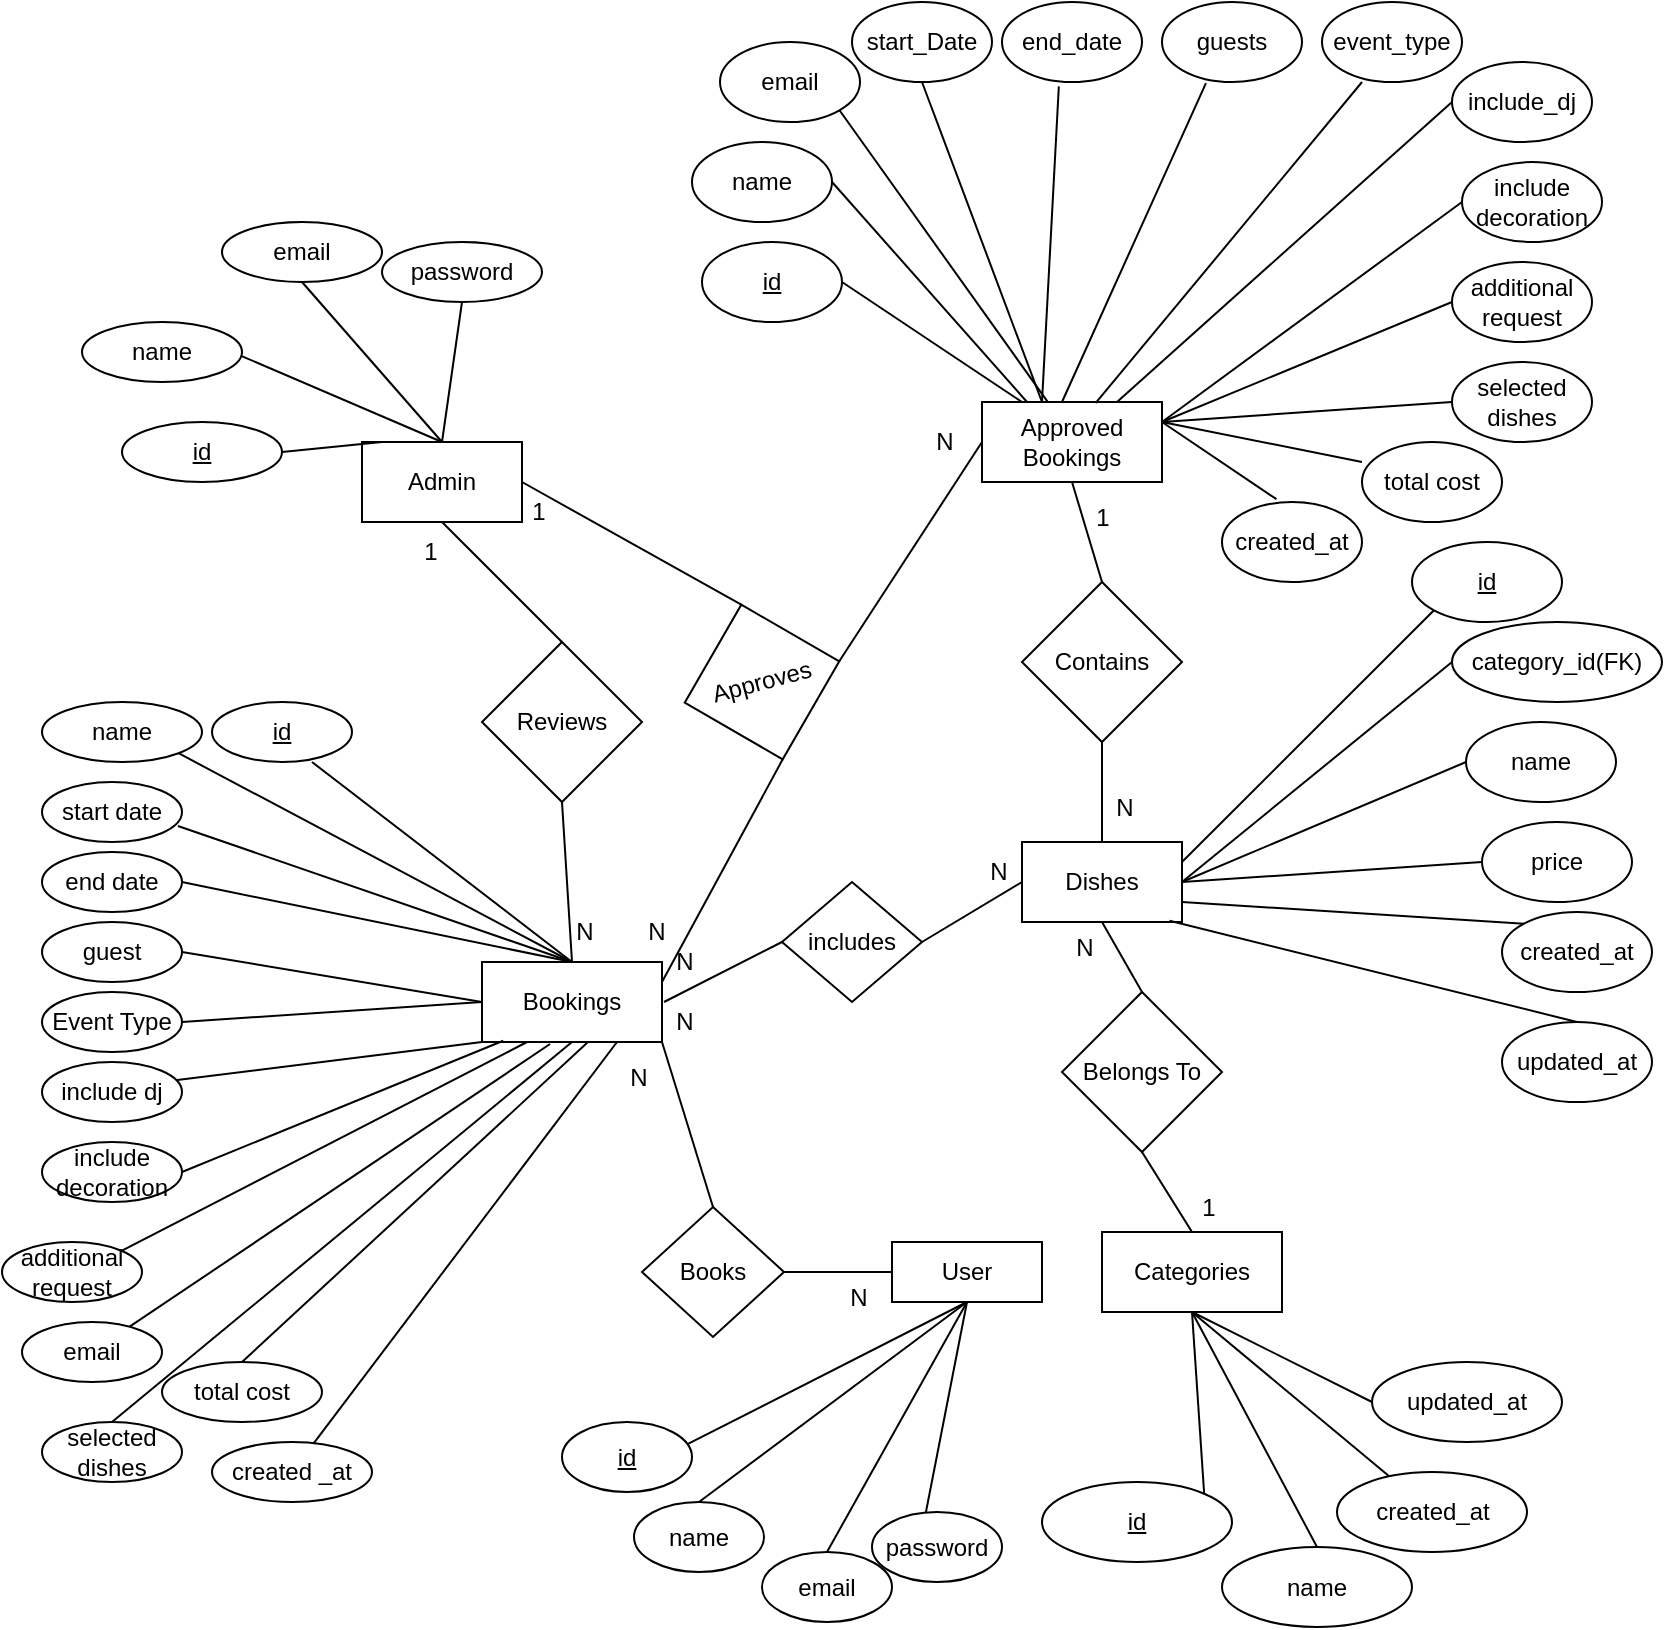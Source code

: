 <mxfile version="26.0.16">
  <diagram name="Page-1" id="RTrCaiIZ4T2Bg3R7exTZ">
    <mxGraphModel dx="2062" dy="701" grid="1" gridSize="10" guides="1" tooltips="1" connect="1" arrows="1" fold="1" page="1" pageScale="1" pageWidth="827" pageHeight="1169" math="0" shadow="0">
      <root>
        <mxCell id="0" />
        <mxCell id="1" parent="0" />
        <mxCell id="OikmurhwPrqFWd2QoXXc-2" value="Admin" style="rounded=0;whiteSpace=wrap;html=1;" parent="1" vertex="1">
          <mxGeometry x="177" y="230" width="80" height="40" as="geometry" />
        </mxCell>
        <mxCell id="OikmurhwPrqFWd2QoXXc-3" value="Approved Bookings" style="rounded=0;whiteSpace=wrap;html=1;" parent="1" vertex="1">
          <mxGeometry x="487" y="210" width="90" height="40" as="geometry" />
        </mxCell>
        <mxCell id="OikmurhwPrqFWd2QoXXc-4" value="Bookings" style="rounded=0;whiteSpace=wrap;html=1;" parent="1" vertex="1">
          <mxGeometry x="237" y="490" width="90" height="40" as="geometry" />
        </mxCell>
        <mxCell id="OikmurhwPrqFWd2QoXXc-5" value="Reviews" style="rhombus;whiteSpace=wrap;html=1;" parent="1" vertex="1">
          <mxGeometry x="237" y="330" width="80" height="80" as="geometry" />
        </mxCell>
        <mxCell id="OikmurhwPrqFWd2QoXXc-7" value="" style="endArrow=none;html=1;rounded=0;entryX=0.5;entryY=1;entryDx=0;entryDy=0;exitX=0.5;exitY=0;exitDx=0;exitDy=0;" parent="1" source="OikmurhwPrqFWd2QoXXc-5" target="OikmurhwPrqFWd2QoXXc-2" edge="1">
          <mxGeometry width="50" height="50" relative="1" as="geometry">
            <mxPoint x="187" y="330" as="sourcePoint" />
            <mxPoint x="237" y="280" as="targetPoint" />
          </mxGeometry>
        </mxCell>
        <mxCell id="OikmurhwPrqFWd2QoXXc-8" value="" style="endArrow=none;html=1;rounded=0;entryX=0.5;entryY=1;entryDx=0;entryDy=0;exitX=0.5;exitY=0;exitDx=0;exitDy=0;" parent="1" source="OikmurhwPrqFWd2QoXXc-4" target="OikmurhwPrqFWd2QoXXc-5" edge="1">
          <mxGeometry width="50" height="50" relative="1" as="geometry">
            <mxPoint x="216.5" y="490" as="sourcePoint" />
            <mxPoint x="216.5" y="420" as="targetPoint" />
          </mxGeometry>
        </mxCell>
        <mxCell id="OikmurhwPrqFWd2QoXXc-9" value="Approves" style="rhombus;whiteSpace=wrap;html=1;rotation=-15;" parent="1" vertex="1">
          <mxGeometry x="337" y="310" width="80" height="80" as="geometry" />
        </mxCell>
        <mxCell id="OikmurhwPrqFWd2QoXXc-10" value="" style="endArrow=none;html=1;rounded=0;entryX=0.5;entryY=0;entryDx=0;entryDy=0;exitX=1;exitY=0.5;exitDx=0;exitDy=0;" parent="1" source="OikmurhwPrqFWd2QoXXc-2" target="OikmurhwPrqFWd2QoXXc-9" edge="1">
          <mxGeometry width="50" height="50" relative="1" as="geometry">
            <mxPoint x="227" y="350" as="sourcePoint" />
            <mxPoint x="227" y="280" as="targetPoint" />
          </mxGeometry>
        </mxCell>
        <mxCell id="OikmurhwPrqFWd2QoXXc-11" value="" style="endArrow=none;html=1;rounded=0;entryX=0.5;entryY=1;entryDx=0;entryDy=0;exitX=1;exitY=0.25;exitDx=0;exitDy=0;" parent="1" source="OikmurhwPrqFWd2QoXXc-4" target="OikmurhwPrqFWd2QoXXc-9" edge="1">
          <mxGeometry width="50" height="50" relative="1" as="geometry">
            <mxPoint x="267" y="477.5" as="sourcePoint" />
            <mxPoint x="367" y="542.5" as="targetPoint" />
          </mxGeometry>
        </mxCell>
        <mxCell id="OikmurhwPrqFWd2QoXXc-12" value="" style="endArrow=none;html=1;rounded=0;entryX=0;entryY=0.5;entryDx=0;entryDy=0;exitX=1;exitY=0.5;exitDx=0;exitDy=0;" parent="1" source="OikmurhwPrqFWd2QoXXc-9" target="OikmurhwPrqFWd2QoXXc-3" edge="1">
          <mxGeometry width="50" height="50" relative="1" as="geometry">
            <mxPoint x="397" y="220" as="sourcePoint" />
            <mxPoint x="507" y="281" as="targetPoint" />
          </mxGeometry>
        </mxCell>
        <mxCell id="OikmurhwPrqFWd2QoXXc-13" value="Contains" style="rhombus;whiteSpace=wrap;html=1;" parent="1" vertex="1">
          <mxGeometry x="507" y="300" width="80" height="80" as="geometry" />
        </mxCell>
        <mxCell id="OikmurhwPrqFWd2QoXXc-14" value="" style="endArrow=none;html=1;rounded=0;entryX=0.5;entryY=0;entryDx=0;entryDy=0;exitX=0.5;exitY=1;exitDx=0;exitDy=0;" parent="1" source="OikmurhwPrqFWd2QoXXc-3" target="OikmurhwPrqFWd2QoXXc-13" edge="1">
          <mxGeometry width="50" height="50" relative="1" as="geometry">
            <mxPoint x="426" y="350" as="sourcePoint" />
            <mxPoint x="517" y="291" as="targetPoint" />
          </mxGeometry>
        </mxCell>
        <mxCell id="OikmurhwPrqFWd2QoXXc-15" value="Dishes" style="rounded=0;whiteSpace=wrap;html=1;" parent="1" vertex="1">
          <mxGeometry x="507" y="430" width="80" height="40" as="geometry" />
        </mxCell>
        <mxCell id="OikmurhwPrqFWd2QoXXc-16" value="Belongs To" style="rhombus;whiteSpace=wrap;html=1;direction=south;" parent="1" vertex="1">
          <mxGeometry x="527" y="505" width="80" height="80" as="geometry" />
        </mxCell>
        <mxCell id="OikmurhwPrqFWd2QoXXc-17" value="" style="endArrow=none;html=1;rounded=0;entryX=0.5;entryY=0;entryDx=0;entryDy=0;exitX=0.5;exitY=1;exitDx=0;exitDy=0;" parent="1" source="OikmurhwPrqFWd2QoXXc-13" target="OikmurhwPrqFWd2QoXXc-15" edge="1">
          <mxGeometry width="50" height="50" relative="1" as="geometry">
            <mxPoint x="537" y="390" as="sourcePoint" />
            <mxPoint x="532" y="420" as="targetPoint" />
          </mxGeometry>
        </mxCell>
        <mxCell id="OikmurhwPrqFWd2QoXXc-18" value="Categories" style="rounded=0;whiteSpace=wrap;html=1;" parent="1" vertex="1">
          <mxGeometry x="547" y="625" width="90" height="40" as="geometry" />
        </mxCell>
        <mxCell id="OikmurhwPrqFWd2QoXXc-19" value="" style="endArrow=none;html=1;rounded=0;exitX=0.5;exitY=1;exitDx=0;exitDy=0;entryX=0;entryY=0.5;entryDx=0;entryDy=0;" parent="1" source="OikmurhwPrqFWd2QoXXc-15" target="OikmurhwPrqFWd2QoXXc-16" edge="1">
          <mxGeometry width="50" height="50" relative="1" as="geometry">
            <mxPoint x="542" y="400" as="sourcePoint" />
            <mxPoint x="542" y="440" as="targetPoint" />
          </mxGeometry>
        </mxCell>
        <mxCell id="OikmurhwPrqFWd2QoXXc-20" value="" style="endArrow=none;html=1;rounded=0;exitX=1;exitY=0.5;exitDx=0;exitDy=0;entryX=0.5;entryY=0;entryDx=0;entryDy=0;" parent="1" source="OikmurhwPrqFWd2QoXXc-16" target="OikmurhwPrqFWd2QoXXc-18" edge="1">
          <mxGeometry width="50" height="50" relative="1" as="geometry">
            <mxPoint x="542" y="480" as="sourcePoint" />
            <mxPoint x="465" y="534" as="targetPoint" />
          </mxGeometry>
        </mxCell>
        <mxCell id="OikmurhwPrqFWd2QoXXc-21" value="" style="endArrow=none;html=1;rounded=0;entryX=0.5;entryY=0;entryDx=0;entryDy=0;exitX=1;exitY=0.5;exitDx=0;exitDy=0;" parent="1" source="OikmurhwPrqFWd2QoXXc-26" edge="1">
          <mxGeometry width="50" height="50" relative="1" as="geometry">
            <mxPoint x="117" y="199" as="sourcePoint" />
            <mxPoint x="187" y="230" as="targetPoint" />
            <Array as="points" />
          </mxGeometry>
        </mxCell>
        <mxCell id="OikmurhwPrqFWd2QoXXc-22" value="" style="endArrow=none;html=1;rounded=0;entryX=0.5;entryY=0;entryDx=0;entryDy=0;" parent="1" target="OikmurhwPrqFWd2QoXXc-23" edge="1">
          <mxGeometry width="50" height="50" relative="1" as="geometry">
            <mxPoint x="217" y="230" as="sourcePoint" />
            <mxPoint x="207" y="230" as="targetPoint" />
            <Array as="points" />
          </mxGeometry>
        </mxCell>
        <mxCell id="OikmurhwPrqFWd2QoXXc-23" value="name" style="ellipse;whiteSpace=wrap;html=1;" parent="1" vertex="1">
          <mxGeometry x="37" y="170" width="80" height="30" as="geometry" />
        </mxCell>
        <mxCell id="OikmurhwPrqFWd2QoXXc-24" value="email" style="ellipse;whiteSpace=wrap;html=1;" parent="1" vertex="1">
          <mxGeometry x="107" y="120" width="80" height="30" as="geometry" />
        </mxCell>
        <mxCell id="OikmurhwPrqFWd2QoXXc-25" value="password" style="ellipse;whiteSpace=wrap;html=1;" parent="1" vertex="1">
          <mxGeometry x="187" y="130" width="80" height="30" as="geometry" />
        </mxCell>
        <mxCell id="OikmurhwPrqFWd2QoXXc-26" value="id" style="ellipse;whiteSpace=wrap;html=1;fontStyle=4" parent="1" vertex="1">
          <mxGeometry x="57" y="220" width="80" height="30" as="geometry" />
        </mxCell>
        <mxCell id="OikmurhwPrqFWd2QoXXc-27" value="" style="endArrow=none;html=1;rounded=0;entryX=0.5;entryY=1;entryDx=0;entryDy=0;exitX=0.5;exitY=0;exitDx=0;exitDy=0;" parent="1" source="OikmurhwPrqFWd2QoXXc-2" target="OikmurhwPrqFWd2QoXXc-24" edge="1">
          <mxGeometry width="50" height="50" relative="1" as="geometry">
            <mxPoint x="216" y="238" as="sourcePoint" />
            <mxPoint x="87" y="160" as="targetPoint" />
            <Array as="points" />
          </mxGeometry>
        </mxCell>
        <mxCell id="OikmurhwPrqFWd2QoXXc-28" value="" style="endArrow=none;html=1;rounded=0;entryX=0.5;entryY=1;entryDx=0;entryDy=0;exitX=0.5;exitY=0;exitDx=0;exitDy=0;" parent="1" source="OikmurhwPrqFWd2QoXXc-2" target="OikmurhwPrqFWd2QoXXc-25" edge="1">
          <mxGeometry width="50" height="50" relative="1" as="geometry">
            <mxPoint x="227" y="240" as="sourcePoint" />
            <mxPoint x="157" y="160" as="targetPoint" />
            <Array as="points" />
          </mxGeometry>
        </mxCell>
        <mxCell id="OikmurhwPrqFWd2QoXXc-29" value="end date" style="ellipse;whiteSpace=wrap;html=1;" parent="1" vertex="1">
          <mxGeometry x="17" y="435" width="70" height="30" as="geometry" />
        </mxCell>
        <mxCell id="OikmurhwPrqFWd2QoXXc-30" value="guest" style="ellipse;whiteSpace=wrap;html=1;" parent="1" vertex="1">
          <mxGeometry x="17" y="470" width="70" height="30" as="geometry" />
        </mxCell>
        <mxCell id="OikmurhwPrqFWd2QoXXc-31" value="Event Type" style="ellipse;whiteSpace=wrap;html=1;" parent="1" vertex="1">
          <mxGeometry x="17" y="505" width="70" height="30" as="geometry" />
        </mxCell>
        <mxCell id="OikmurhwPrqFWd2QoXXc-32" value="include dj" style="ellipse;whiteSpace=wrap;html=1;" parent="1" vertex="1">
          <mxGeometry x="17" y="540" width="70" height="30" as="geometry" />
        </mxCell>
        <mxCell id="OikmurhwPrqFWd2QoXXc-33" value="include decoration" style="ellipse;whiteSpace=wrap;html=1;" parent="1" vertex="1">
          <mxGeometry x="17" y="580" width="70" height="30" as="geometry" />
        </mxCell>
        <mxCell id="OikmurhwPrqFWd2QoXXc-34" value="additional request" style="ellipse;whiteSpace=wrap;html=1;" parent="1" vertex="1">
          <mxGeometry x="-3" y="630" width="70" height="30" as="geometry" />
        </mxCell>
        <mxCell id="OikmurhwPrqFWd2QoXXc-35" value="email" style="ellipse;whiteSpace=wrap;html=1;" parent="1" vertex="1">
          <mxGeometry x="7" y="670" width="70" height="30" as="geometry" />
        </mxCell>
        <mxCell id="OikmurhwPrqFWd2QoXXc-36" value="start date" style="ellipse;whiteSpace=wrap;html=1;" parent="1" vertex="1">
          <mxGeometry x="17" y="400" width="70" height="30" as="geometry" />
        </mxCell>
        <mxCell id="OikmurhwPrqFWd2QoXXc-37" value="id" style="ellipse;whiteSpace=wrap;html=1;fontStyle=4" parent="1" vertex="1">
          <mxGeometry x="102" y="360" width="70" height="30" as="geometry" />
        </mxCell>
        <mxCell id="OikmurhwPrqFWd2QoXXc-38" value="selected dishes" style="ellipse;whiteSpace=wrap;html=1;" parent="1" vertex="1">
          <mxGeometry x="17" y="720" width="70" height="30" as="geometry" />
        </mxCell>
        <mxCell id="OikmurhwPrqFWd2QoXXc-40" value="total cost" style="ellipse;whiteSpace=wrap;html=1;" parent="1" vertex="1">
          <mxGeometry x="77" y="690" width="80" height="30" as="geometry" />
        </mxCell>
        <mxCell id="OikmurhwPrqFWd2QoXXc-41" value="created _at" style="ellipse;whiteSpace=wrap;html=1;" parent="1" vertex="1">
          <mxGeometry x="102" y="730" width="80" height="30" as="geometry" />
        </mxCell>
        <mxCell id="OikmurhwPrqFWd2QoXXc-42" value="name" style="ellipse;whiteSpace=wrap;html=1;" parent="1" vertex="1">
          <mxGeometry x="17" y="360" width="80" height="30" as="geometry" />
        </mxCell>
        <mxCell id="OikmurhwPrqFWd2QoXXc-43" value="" style="endArrow=none;html=1;rounded=0;entryX=0.714;entryY=1;entryDx=0;entryDy=0;exitX=0.5;exitY=0;exitDx=0;exitDy=0;entryPerimeter=0;" parent="1" source="OikmurhwPrqFWd2QoXXc-4" target="OikmurhwPrqFWd2QoXXc-37" edge="1">
          <mxGeometry width="50" height="50" relative="1" as="geometry">
            <mxPoint x="226.5" y="500" as="sourcePoint" />
            <mxPoint x="226.5" y="430" as="targetPoint" />
          </mxGeometry>
        </mxCell>
        <mxCell id="OikmurhwPrqFWd2QoXXc-44" value="" style="endArrow=none;html=1;rounded=0;entryX=1;entryY=1;entryDx=0;entryDy=0;exitX=0.5;exitY=0;exitDx=0;exitDy=0;" parent="1" source="OikmurhwPrqFWd2QoXXc-4" target="OikmurhwPrqFWd2QoXXc-42" edge="1">
          <mxGeometry width="50" height="50" relative="1" as="geometry">
            <mxPoint x="227" y="500" as="sourcePoint" />
            <mxPoint x="95.284" y="425.607" as="targetPoint" />
          </mxGeometry>
        </mxCell>
        <mxCell id="OikmurhwPrqFWd2QoXXc-45" value="" style="endArrow=none;html=1;rounded=0;entryX=0.971;entryY=0.733;entryDx=0;entryDy=0;entryPerimeter=0;exitX=0.5;exitY=0;exitDx=0;exitDy=0;" parent="1" source="OikmurhwPrqFWd2QoXXc-4" target="OikmurhwPrqFWd2QoXXc-36" edge="1">
          <mxGeometry width="50" height="50" relative="1" as="geometry">
            <mxPoint x="217" y="490" as="sourcePoint" />
            <mxPoint x="97" y="450" as="targetPoint" />
          </mxGeometry>
        </mxCell>
        <mxCell id="OikmurhwPrqFWd2QoXXc-46" value="" style="endArrow=none;html=1;rounded=0;entryX=1;entryY=0.5;entryDx=0;entryDy=0;exitX=0.5;exitY=0;exitDx=0;exitDy=0;" parent="1" source="OikmurhwPrqFWd2QoXXc-4" target="OikmurhwPrqFWd2QoXXc-29" edge="1">
          <mxGeometry width="50" height="50" relative="1" as="geometry">
            <mxPoint x="227" y="500" as="sourcePoint" />
            <mxPoint x="107" y="460" as="targetPoint" />
          </mxGeometry>
        </mxCell>
        <mxCell id="OikmurhwPrqFWd2QoXXc-47" value="" style="endArrow=none;html=1;rounded=0;entryX=1;entryY=0.5;entryDx=0;entryDy=0;exitX=0;exitY=0.5;exitDx=0;exitDy=0;" parent="1" source="OikmurhwPrqFWd2QoXXc-4" target="OikmurhwPrqFWd2QoXXc-30" edge="1">
          <mxGeometry width="50" height="50" relative="1" as="geometry">
            <mxPoint x="227" y="500" as="sourcePoint" />
            <mxPoint x="122" y="495" as="targetPoint" />
          </mxGeometry>
        </mxCell>
        <mxCell id="OikmurhwPrqFWd2QoXXc-48" value="" style="endArrow=none;html=1;rounded=0;entryX=1;entryY=0.5;entryDx=0;entryDy=0;exitX=0;exitY=0.5;exitDx=0;exitDy=0;" parent="1" source="OikmurhwPrqFWd2QoXXc-4" target="OikmurhwPrqFWd2QoXXc-31" edge="1">
          <mxGeometry width="50" height="50" relative="1" as="geometry">
            <mxPoint x="182" y="520" as="sourcePoint" />
            <mxPoint x="122" y="535" as="targetPoint" />
          </mxGeometry>
        </mxCell>
        <mxCell id="OikmurhwPrqFWd2QoXXc-49" value="" style="endArrow=none;html=1;rounded=0;entryX=0.966;entryY=0.3;entryDx=0;entryDy=0;entryPerimeter=0;exitX=0;exitY=1;exitDx=0;exitDy=0;" parent="1" source="OikmurhwPrqFWd2QoXXc-4" target="OikmurhwPrqFWd2QoXXc-32" edge="1">
          <mxGeometry width="50" height="50" relative="1" as="geometry">
            <mxPoint x="177" y="540" as="sourcePoint" />
            <mxPoint x="122" y="575" as="targetPoint" />
          </mxGeometry>
        </mxCell>
        <mxCell id="OikmurhwPrqFWd2QoXXc-50" value="" style="endArrow=none;html=1;rounded=0;entryX=1;entryY=0.5;entryDx=0;entryDy=0;exitX=0.118;exitY=0.985;exitDx=0;exitDy=0;exitPerimeter=0;" parent="1" source="OikmurhwPrqFWd2QoXXc-4" target="OikmurhwPrqFWd2QoXXc-33" edge="1">
          <mxGeometry width="50" height="50" relative="1" as="geometry">
            <mxPoint x="182" y="540" as="sourcePoint" />
            <mxPoint x="125" y="609" as="targetPoint" />
          </mxGeometry>
        </mxCell>
        <mxCell id="OikmurhwPrqFWd2QoXXc-51" value="" style="endArrow=none;html=1;rounded=0;entryX=1;entryY=0;entryDx=0;entryDy=0;exitX=0.25;exitY=1;exitDx=0;exitDy=0;" parent="1" source="OikmurhwPrqFWd2QoXXc-4" target="OikmurhwPrqFWd2QoXXc-34" edge="1">
          <mxGeometry width="50" height="50" relative="1" as="geometry">
            <mxPoint x="193" y="539" as="sourcePoint" />
            <mxPoint x="137" y="655" as="targetPoint" />
          </mxGeometry>
        </mxCell>
        <mxCell id="OikmurhwPrqFWd2QoXXc-52" value="" style="endArrow=none;html=1;rounded=0;exitX=0.378;exitY=1.025;exitDx=0;exitDy=0;exitPerimeter=0;" parent="1" source="OikmurhwPrqFWd2QoXXc-4" target="OikmurhwPrqFWd2QoXXc-35" edge="1">
          <mxGeometry width="50" height="50" relative="1" as="geometry">
            <mxPoint x="208" y="530" as="sourcePoint" />
            <mxPoint x="175" y="667" as="targetPoint" />
          </mxGeometry>
        </mxCell>
        <mxCell id="OikmurhwPrqFWd2QoXXc-53" value="" style="endArrow=none;html=1;rounded=0;exitX=0.5;exitY=1;exitDx=0;exitDy=0;entryX=0.5;entryY=0;entryDx=0;entryDy=0;" parent="1" source="OikmurhwPrqFWd2QoXXc-4" target="OikmurhwPrqFWd2QoXXc-38" edge="1">
          <mxGeometry width="50" height="50" relative="1" as="geometry">
            <mxPoint x="218" y="542" as="sourcePoint" />
            <mxPoint x="248" y="655" as="targetPoint" />
          </mxGeometry>
        </mxCell>
        <mxCell id="OikmurhwPrqFWd2QoXXc-54" value="" style="endArrow=none;html=1;rounded=0;entryX=0.5;entryY=0;entryDx=0;entryDy=0;" parent="1" target="OikmurhwPrqFWd2QoXXc-40" edge="1">
          <mxGeometry width="50" height="50" relative="1" as="geometry">
            <mxPoint x="290" y="530" as="sourcePoint" />
            <mxPoint x="277" y="630" as="targetPoint" />
          </mxGeometry>
        </mxCell>
        <mxCell id="OikmurhwPrqFWd2QoXXc-55" value="" style="endArrow=none;html=1;rounded=0;exitX=0.75;exitY=1;exitDx=0;exitDy=0;" parent="1" source="OikmurhwPrqFWd2QoXXc-4" target="OikmurhwPrqFWd2QoXXc-41" edge="1">
          <mxGeometry width="50" height="50" relative="1" as="geometry">
            <mxPoint x="244" y="542" as="sourcePoint" />
            <mxPoint x="287" y="595" as="targetPoint" />
          </mxGeometry>
        </mxCell>
        <mxCell id="OikmurhwPrqFWd2QoXXc-56" value="created_at" style="ellipse;whiteSpace=wrap;html=1;" parent="1" vertex="1">
          <mxGeometry x="664.5" y="745" width="95" height="40" as="geometry" />
        </mxCell>
        <mxCell id="OikmurhwPrqFWd2QoXXc-57" value="name" style="ellipse;whiteSpace=wrap;html=1;" parent="1" vertex="1">
          <mxGeometry x="607" y="782.5" width="95" height="40" as="geometry" />
        </mxCell>
        <mxCell id="OikmurhwPrqFWd2QoXXc-58" value="id" style="ellipse;whiteSpace=wrap;html=1;fontStyle=4" parent="1" vertex="1">
          <mxGeometry x="517" y="750" width="95" height="40" as="geometry" />
        </mxCell>
        <mxCell id="OikmurhwPrqFWd2QoXXc-59" value="updated_at" style="ellipse;whiteSpace=wrap;html=1;" parent="1" vertex="1">
          <mxGeometry x="682" y="690" width="95" height="40" as="geometry" />
        </mxCell>
        <mxCell id="OikmurhwPrqFWd2QoXXc-60" value="" style="endArrow=none;html=1;rounded=0;exitX=0.5;exitY=1;exitDx=0;exitDy=0;entryX=1;entryY=0;entryDx=0;entryDy=0;" parent="1" source="OikmurhwPrqFWd2QoXXc-18" target="OikmurhwPrqFWd2QoXXc-58" edge="1">
          <mxGeometry width="50" height="50" relative="1" as="geometry">
            <mxPoint x="441" y="590" as="sourcePoint" />
            <mxPoint x="439" y="638" as="targetPoint" />
          </mxGeometry>
        </mxCell>
        <mxCell id="OikmurhwPrqFWd2QoXXc-61" value="" style="endArrow=none;html=1;rounded=0;entryX=0.5;entryY=0;entryDx=0;entryDy=0;exitX=0.5;exitY=1;exitDx=0;exitDy=0;" parent="1" source="OikmurhwPrqFWd2QoXXc-18" target="OikmurhwPrqFWd2QoXXc-57" edge="1">
          <mxGeometry width="50" height="50" relative="1" as="geometry">
            <mxPoint x="437" y="670" as="sourcePoint" />
            <mxPoint x="387" y="756" as="targetPoint" />
          </mxGeometry>
        </mxCell>
        <mxCell id="OikmurhwPrqFWd2QoXXc-62" value="" style="endArrow=none;html=1;rounded=0;exitX=0.5;exitY=1;exitDx=0;exitDy=0;" parent="1" source="OikmurhwPrqFWd2QoXXc-18" target="OikmurhwPrqFWd2QoXXc-56" edge="1">
          <mxGeometry width="50" height="50" relative="1" as="geometry">
            <mxPoint x="434" y="670" as="sourcePoint" />
            <mxPoint x="434" y="780" as="targetPoint" />
          </mxGeometry>
        </mxCell>
        <mxCell id="OikmurhwPrqFWd2QoXXc-63" value="" style="endArrow=none;html=1;rounded=0;entryX=0;entryY=0.5;entryDx=0;entryDy=0;exitX=0.5;exitY=1;exitDx=0;exitDy=0;" parent="1" source="OikmurhwPrqFWd2QoXXc-18" target="OikmurhwPrqFWd2QoXXc-59" edge="1">
          <mxGeometry width="50" height="50" relative="1" as="geometry">
            <mxPoint x="436" y="673" as="sourcePoint" />
            <mxPoint x="519" y="771" as="targetPoint" />
          </mxGeometry>
        </mxCell>
        <mxCell id="OikmurhwPrqFWd2QoXXc-64" value="created_at" style="ellipse;whiteSpace=wrap;html=1;" parent="1" vertex="1">
          <mxGeometry x="747" y="465" width="75" height="40" as="geometry" />
        </mxCell>
        <mxCell id="OikmurhwPrqFWd2QoXXc-65" value="category_id(FK)" style="ellipse;whiteSpace=wrap;html=1;" parent="1" vertex="1">
          <mxGeometry x="722" y="320" width="105" height="40" as="geometry" />
        </mxCell>
        <mxCell id="OikmurhwPrqFWd2QoXXc-66" value="price" style="ellipse;whiteSpace=wrap;html=1;" parent="1" vertex="1">
          <mxGeometry x="737" y="420" width="75" height="40" as="geometry" />
        </mxCell>
        <mxCell id="OikmurhwPrqFWd2QoXXc-67" value="name" style="ellipse;whiteSpace=wrap;html=1;" parent="1" vertex="1">
          <mxGeometry x="729" y="370" width="75" height="40" as="geometry" />
        </mxCell>
        <mxCell id="OikmurhwPrqFWd2QoXXc-68" value="id" style="ellipse;whiteSpace=wrap;html=1;fontStyle=4" parent="1" vertex="1">
          <mxGeometry x="702" y="280" width="75" height="40" as="geometry" />
        </mxCell>
        <mxCell id="OikmurhwPrqFWd2QoXXc-69" value="" style="endArrow=none;html=1;rounded=0;exitX=0;exitY=0;exitDx=0;exitDy=0;entryX=1;entryY=0.75;entryDx=0;entryDy=0;" parent="1" source="OikmurhwPrqFWd2QoXXc-64" target="OikmurhwPrqFWd2QoXXc-15" edge="1">
          <mxGeometry width="50" height="50" relative="1" as="geometry">
            <mxPoint x="607" y="440" as="sourcePoint" />
            <mxPoint x="637" y="420" as="targetPoint" />
          </mxGeometry>
        </mxCell>
        <mxCell id="OikmurhwPrqFWd2QoXXc-70" value="" style="endArrow=none;html=1;rounded=0;exitX=0;exitY=0.5;exitDx=0;exitDy=0;entryX=1;entryY=0.5;entryDx=0;entryDy=0;" parent="1" source="OikmurhwPrqFWd2QoXXc-66" target="OikmurhwPrqFWd2QoXXc-15" edge="1">
          <mxGeometry width="50" height="50" relative="1" as="geometry">
            <mxPoint x="712" y="460" as="sourcePoint" />
            <mxPoint x="637" y="410" as="targetPoint" />
          </mxGeometry>
        </mxCell>
        <mxCell id="OikmurhwPrqFWd2QoXXc-71" value="" style="endArrow=none;html=1;rounded=0;exitX=0;exitY=0.5;exitDx=0;exitDy=0;entryX=1;entryY=0.5;entryDx=0;entryDy=0;" parent="1" source="OikmurhwPrqFWd2QoXXc-67" target="OikmurhwPrqFWd2QoXXc-15" edge="1">
          <mxGeometry width="50" height="50" relative="1" as="geometry">
            <mxPoint x="722" y="410" as="sourcePoint" />
            <mxPoint x="637" y="410" as="targetPoint" />
          </mxGeometry>
        </mxCell>
        <mxCell id="OikmurhwPrqFWd2QoXXc-73" value="" style="endArrow=none;html=1;rounded=0;entryX=1;entryY=0.5;entryDx=0;entryDy=0;exitX=0;exitY=0.5;exitDx=0;exitDy=0;" parent="1" source="OikmurhwPrqFWd2QoXXc-65" target="OikmurhwPrqFWd2QoXXc-15" edge="1">
          <mxGeometry width="50" height="50" relative="1" as="geometry">
            <mxPoint x="687" y="360" as="sourcePoint" />
            <mxPoint x="637" y="410" as="targetPoint" />
          </mxGeometry>
        </mxCell>
        <mxCell id="OikmurhwPrqFWd2QoXXc-74" value="" style="endArrow=none;html=1;rounded=0;exitX=0;exitY=1;exitDx=0;exitDy=0;entryX=1;entryY=0.25;entryDx=0;entryDy=0;" parent="1" source="OikmurhwPrqFWd2QoXXc-68" target="OikmurhwPrqFWd2QoXXc-15" edge="1">
          <mxGeometry width="50" height="50" relative="1" as="geometry">
            <mxPoint x="732" y="370" as="sourcePoint" />
            <mxPoint x="637" y="400" as="targetPoint" />
          </mxGeometry>
        </mxCell>
        <mxCell id="OikmurhwPrqFWd2QoXXc-75" value="updated_at" style="ellipse;whiteSpace=wrap;html=1;" parent="1" vertex="1">
          <mxGeometry x="747" y="520" width="75" height="40" as="geometry" />
        </mxCell>
        <mxCell id="OikmurhwPrqFWd2QoXXc-76" value="" style="endArrow=none;html=1;rounded=0;exitX=0.5;exitY=0;exitDx=0;exitDy=0;entryX=0.922;entryY=0.985;entryDx=0;entryDy=0;entryPerimeter=0;" parent="1" source="OikmurhwPrqFWd2QoXXc-75" target="OikmurhwPrqFWd2QoXXc-15" edge="1">
          <mxGeometry width="50" height="50" relative="1" as="geometry">
            <mxPoint x="633" y="546" as="sourcePoint" />
            <mxPoint x="582" y="470" as="targetPoint" />
          </mxGeometry>
        </mxCell>
        <mxCell id="OikmurhwPrqFWd2QoXXc-77" value="id" style="ellipse;whiteSpace=wrap;html=1;fontStyle=4" parent="1" vertex="1">
          <mxGeometry x="347" y="130" width="70" height="40" as="geometry" />
        </mxCell>
        <mxCell id="OikmurhwPrqFWd2QoXXc-78" value="name" style="ellipse;whiteSpace=wrap;html=1;" parent="1" vertex="1">
          <mxGeometry x="342" y="80" width="70" height="40" as="geometry" />
        </mxCell>
        <mxCell id="OikmurhwPrqFWd2QoXXc-79" value="email" style="ellipse;whiteSpace=wrap;html=1;" parent="1" vertex="1">
          <mxGeometry x="356" y="30" width="70" height="40" as="geometry" />
        </mxCell>
        <mxCell id="OikmurhwPrqFWd2QoXXc-80" value="start_Date" style="ellipse;whiteSpace=wrap;html=1;" parent="1" vertex="1">
          <mxGeometry x="422" y="10" width="70" height="40" as="geometry" />
        </mxCell>
        <mxCell id="OikmurhwPrqFWd2QoXXc-81" value="end_date" style="ellipse;whiteSpace=wrap;html=1;" parent="1" vertex="1">
          <mxGeometry x="497" y="10" width="70" height="40" as="geometry" />
        </mxCell>
        <mxCell id="OikmurhwPrqFWd2QoXXc-82" value="guests" style="ellipse;whiteSpace=wrap;html=1;" parent="1" vertex="1">
          <mxGeometry x="577" y="10" width="70" height="40" as="geometry" />
        </mxCell>
        <mxCell id="OikmurhwPrqFWd2QoXXc-83" value="event_type" style="ellipse;whiteSpace=wrap;html=1;" parent="1" vertex="1">
          <mxGeometry x="657" y="10" width="70" height="40" as="geometry" />
        </mxCell>
        <mxCell id="OikmurhwPrqFWd2QoXXc-84" value="include_dj" style="ellipse;whiteSpace=wrap;html=1;" parent="1" vertex="1">
          <mxGeometry x="722" y="40" width="70" height="40" as="geometry" />
        </mxCell>
        <mxCell id="OikmurhwPrqFWd2QoXXc-86" value="additional request" style="ellipse;whiteSpace=wrap;html=1;" parent="1" vertex="1">
          <mxGeometry x="722" y="140" width="70" height="40" as="geometry" />
        </mxCell>
        <mxCell id="OikmurhwPrqFWd2QoXXc-87" value="include decoration" style="ellipse;whiteSpace=wrap;html=1;" parent="1" vertex="1">
          <mxGeometry x="727" y="90" width="70" height="40" as="geometry" />
        </mxCell>
        <mxCell id="OikmurhwPrqFWd2QoXXc-88" value="selected dishes" style="ellipse;whiteSpace=wrap;html=1;" parent="1" vertex="1">
          <mxGeometry x="722" y="190" width="70" height="40" as="geometry" />
        </mxCell>
        <mxCell id="OikmurhwPrqFWd2QoXXc-89" value="total cost" style="ellipse;whiteSpace=wrap;html=1;" parent="1" vertex="1">
          <mxGeometry x="677" y="230" width="70" height="40" as="geometry" />
        </mxCell>
        <mxCell id="OikmurhwPrqFWd2QoXXc-90" value="created_at" style="ellipse;whiteSpace=wrap;html=1;" parent="1" vertex="1">
          <mxGeometry x="607" y="260" width="70" height="40" as="geometry" />
        </mxCell>
        <mxCell id="OikmurhwPrqFWd2QoXXc-91" value="" style="endArrow=none;html=1;rounded=0;entryX=1;entryY=0.5;entryDx=0;entryDy=0;" parent="1" target="OikmurhwPrqFWd2QoXXc-77" edge="1">
          <mxGeometry width="50" height="50" relative="1" as="geometry">
            <mxPoint x="507" y="210" as="sourcePoint" />
            <mxPoint x="497" y="240" as="targetPoint" />
          </mxGeometry>
        </mxCell>
        <mxCell id="OikmurhwPrqFWd2QoXXc-92" value="" style="endArrow=none;html=1;rounded=0;entryX=1;entryY=0.5;entryDx=0;entryDy=0;exitX=0.25;exitY=0;exitDx=0;exitDy=0;" parent="1" source="OikmurhwPrqFWd2QoXXc-3" target="OikmurhwPrqFWd2QoXXc-78" edge="1">
          <mxGeometry width="50" height="50" relative="1" as="geometry">
            <mxPoint x="505" y="217" as="sourcePoint" />
            <mxPoint x="427" y="160" as="targetPoint" />
          </mxGeometry>
        </mxCell>
        <mxCell id="OikmurhwPrqFWd2QoXXc-93" value="" style="endArrow=none;html=1;rounded=0;entryX=1;entryY=1;entryDx=0;entryDy=0;exitX=0.364;exitY=-0.005;exitDx=0;exitDy=0;exitPerimeter=0;" parent="1" source="OikmurhwPrqFWd2QoXXc-3" target="OikmurhwPrqFWd2QoXXc-79" edge="1">
          <mxGeometry width="50" height="50" relative="1" as="geometry">
            <mxPoint x="520" y="220" as="sourcePoint" />
            <mxPoint x="422" y="110" as="targetPoint" />
          </mxGeometry>
        </mxCell>
        <mxCell id="OikmurhwPrqFWd2QoXXc-94" value="" style="endArrow=none;html=1;rounded=0;entryX=0.5;entryY=1;entryDx=0;entryDy=0;" parent="1" target="OikmurhwPrqFWd2QoXXc-80" edge="1">
          <mxGeometry width="50" height="50" relative="1" as="geometry">
            <mxPoint x="517" y="210" as="sourcePoint" />
            <mxPoint x="426" y="74" as="targetPoint" />
          </mxGeometry>
        </mxCell>
        <mxCell id="OikmurhwPrqFWd2QoXXc-95" value="" style="endArrow=none;html=1;rounded=0;entryX=0.406;entryY=1.055;entryDx=0;entryDy=0;entryPerimeter=0;" parent="1" target="OikmurhwPrqFWd2QoXXc-81" edge="1">
          <mxGeometry width="50" height="50" relative="1" as="geometry">
            <mxPoint x="517" y="210" as="sourcePoint" />
            <mxPoint x="467" y="60" as="targetPoint" />
          </mxGeometry>
        </mxCell>
        <mxCell id="OikmurhwPrqFWd2QoXXc-96" value="" style="endArrow=none;html=1;rounded=0;entryX=0.314;entryY=1.015;entryDx=0;entryDy=0;entryPerimeter=0;" parent="1" target="OikmurhwPrqFWd2QoXXc-82" edge="1">
          <mxGeometry width="50" height="50" relative="1" as="geometry">
            <mxPoint x="527" y="210" as="sourcePoint" />
            <mxPoint x="535" y="62" as="targetPoint" />
          </mxGeometry>
        </mxCell>
        <mxCell id="OikmurhwPrqFWd2QoXXc-97" value="" style="endArrow=none;html=1;rounded=0;entryX=0.286;entryY=1;entryDx=0;entryDy=0;entryPerimeter=0;exitX=0.631;exitY=0.015;exitDx=0;exitDy=0;exitPerimeter=0;" parent="1" source="OikmurhwPrqFWd2QoXXc-3" target="OikmurhwPrqFWd2QoXXc-83" edge="1">
          <mxGeometry width="50" height="50" relative="1" as="geometry">
            <mxPoint x="537" y="220" as="sourcePoint" />
            <mxPoint x="609" y="61" as="targetPoint" />
          </mxGeometry>
        </mxCell>
        <mxCell id="OikmurhwPrqFWd2QoXXc-98" value="" style="endArrow=none;html=1;rounded=0;entryX=0;entryY=0.5;entryDx=0;entryDy=0;exitX=0.75;exitY=0;exitDx=0;exitDy=0;" parent="1" source="OikmurhwPrqFWd2QoXXc-3" target="OikmurhwPrqFWd2QoXXc-84" edge="1">
          <mxGeometry width="50" height="50" relative="1" as="geometry">
            <mxPoint x="554" y="221" as="sourcePoint" />
            <mxPoint x="687" y="60" as="targetPoint" />
          </mxGeometry>
        </mxCell>
        <mxCell id="OikmurhwPrqFWd2QoXXc-99" value="" style="endArrow=none;html=1;rounded=0;entryX=0;entryY=0.5;entryDx=0;entryDy=0;exitX=1;exitY=0.25;exitDx=0;exitDy=0;" parent="1" source="OikmurhwPrqFWd2QoXXc-3" target="OikmurhwPrqFWd2QoXXc-87" edge="1">
          <mxGeometry width="50" height="50" relative="1" as="geometry">
            <mxPoint x="565" y="220" as="sourcePoint" />
            <mxPoint x="732" y="70" as="targetPoint" />
          </mxGeometry>
        </mxCell>
        <mxCell id="OikmurhwPrqFWd2QoXXc-100" value="" style="endArrow=none;html=1;rounded=0;entryX=0;entryY=0.5;entryDx=0;entryDy=0;exitX=1;exitY=0.25;exitDx=0;exitDy=0;" parent="1" source="OikmurhwPrqFWd2QoXXc-3" target="OikmurhwPrqFWd2QoXXc-86" edge="1">
          <mxGeometry width="50" height="50" relative="1" as="geometry">
            <mxPoint x="587" y="230" as="sourcePoint" />
            <mxPoint x="737" y="120" as="targetPoint" />
          </mxGeometry>
        </mxCell>
        <mxCell id="OikmurhwPrqFWd2QoXXc-101" value="" style="endArrow=none;html=1;rounded=0;entryX=0;entryY=0.5;entryDx=0;entryDy=0;exitX=1;exitY=0.25;exitDx=0;exitDy=0;" parent="1" source="OikmurhwPrqFWd2QoXXc-3" target="OikmurhwPrqFWd2QoXXc-88" edge="1">
          <mxGeometry width="50" height="50" relative="1" as="geometry">
            <mxPoint x="587" y="230" as="sourcePoint" />
            <mxPoint x="732" y="170" as="targetPoint" />
          </mxGeometry>
        </mxCell>
        <mxCell id="OikmurhwPrqFWd2QoXXc-102" value="" style="endArrow=none;html=1;rounded=0;entryX=0;entryY=0.25;entryDx=0;entryDy=0;exitX=1;exitY=0.25;exitDx=0;exitDy=0;entryPerimeter=0;" parent="1" source="OikmurhwPrqFWd2QoXXc-3" target="OikmurhwPrqFWd2QoXXc-89" edge="1">
          <mxGeometry width="50" height="50" relative="1" as="geometry">
            <mxPoint x="587" y="230" as="sourcePoint" />
            <mxPoint x="732" y="220" as="targetPoint" />
          </mxGeometry>
        </mxCell>
        <mxCell id="OikmurhwPrqFWd2QoXXc-103" value="" style="endArrow=none;html=1;rounded=0;entryX=0.389;entryY=-0.035;entryDx=0;entryDy=0;exitX=1;exitY=0.25;exitDx=0;exitDy=0;entryPerimeter=0;" parent="1" source="OikmurhwPrqFWd2QoXXc-3" target="OikmurhwPrqFWd2QoXXc-90" edge="1">
          <mxGeometry width="50" height="50" relative="1" as="geometry">
            <mxPoint x="587" y="230" as="sourcePoint" />
            <mxPoint x="687" y="250" as="targetPoint" />
          </mxGeometry>
        </mxCell>
        <mxCell id="sGzzCx1b8seRM5bKP6T0-2" value="User" style="rounded=0;whiteSpace=wrap;html=1;" parent="1" vertex="1">
          <mxGeometry x="442" y="630" width="75" height="30" as="geometry" />
        </mxCell>
        <mxCell id="sGzzCx1b8seRM5bKP6T0-3" value="Books" style="rhombus;whiteSpace=wrap;html=1;" parent="1" vertex="1">
          <mxGeometry x="317" y="612.5" width="71" height="65" as="geometry" />
        </mxCell>
        <mxCell id="sGzzCx1b8seRM5bKP6T0-6" value="id" style="ellipse;whiteSpace=wrap;html=1;fontStyle=4" parent="1" vertex="1">
          <mxGeometry x="277" y="720" width="65" height="35" as="geometry" />
        </mxCell>
        <mxCell id="sGzzCx1b8seRM5bKP6T0-7" value="name" style="ellipse;whiteSpace=wrap;html=1;" parent="1" vertex="1">
          <mxGeometry x="313" y="760" width="65" height="35" as="geometry" />
        </mxCell>
        <mxCell id="sGzzCx1b8seRM5bKP6T0-8" value="email" style="ellipse;whiteSpace=wrap;html=1;" parent="1" vertex="1">
          <mxGeometry x="377" y="785" width="65" height="35" as="geometry" />
        </mxCell>
        <mxCell id="sGzzCx1b8seRM5bKP6T0-9" value="password" style="ellipse;whiteSpace=wrap;html=1;" parent="1" vertex="1">
          <mxGeometry x="432" y="765" width="65" height="35" as="geometry" />
        </mxCell>
        <mxCell id="sGzzCx1b8seRM5bKP6T0-10" value="" style="endArrow=none;html=1;rounded=0;entryX=0.5;entryY=1;entryDx=0;entryDy=0;exitX=0.969;exitY=0.314;exitDx=0;exitDy=0;exitPerimeter=0;" parent="1" source="sGzzCx1b8seRM5bKP6T0-6" target="sGzzCx1b8seRM5bKP6T0-2" edge="1">
          <mxGeometry width="50" height="50" relative="1" as="geometry">
            <mxPoint x="337.635" y="725.209" as="sourcePoint" />
            <mxPoint x="397" y="534" as="targetPoint" />
          </mxGeometry>
        </mxCell>
        <mxCell id="sGzzCx1b8seRM5bKP6T0-11" value="" style="endArrow=none;html=1;rounded=0;entryX=0.5;entryY=1;entryDx=0;entryDy=0;exitX=0.5;exitY=0;exitDx=0;exitDy=0;" parent="1" source="sGzzCx1b8seRM5bKP6T0-7" target="sGzzCx1b8seRM5bKP6T0-2" edge="1">
          <mxGeometry width="50" height="50" relative="1" as="geometry">
            <mxPoint x="357" y="745" as="sourcePoint" />
            <mxPoint x="455" y="670" as="targetPoint" />
          </mxGeometry>
        </mxCell>
        <mxCell id="sGzzCx1b8seRM5bKP6T0-12" value="" style="endArrow=none;html=1;rounded=0;entryX=0.5;entryY=1;entryDx=0;entryDy=0;exitX=0.5;exitY=0;exitDx=0;exitDy=0;" parent="1" source="sGzzCx1b8seRM5bKP6T0-8" target="sGzzCx1b8seRM5bKP6T0-2" edge="1">
          <mxGeometry width="50" height="50" relative="1" as="geometry">
            <mxPoint x="395" y="773" as="sourcePoint" />
            <mxPoint x="455" y="670" as="targetPoint" />
          </mxGeometry>
        </mxCell>
        <mxCell id="sGzzCx1b8seRM5bKP6T0-13" value="" style="endArrow=none;html=1;rounded=0;entryX=0.5;entryY=1;entryDx=0;entryDy=0;exitX=0.415;exitY=0;exitDx=0;exitDy=0;exitPerimeter=0;" parent="1" source="sGzzCx1b8seRM5bKP6T0-9" target="sGzzCx1b8seRM5bKP6T0-2" edge="1">
          <mxGeometry width="50" height="50" relative="1" as="geometry">
            <mxPoint x="507" y="755" as="sourcePoint" />
            <mxPoint x="455" y="670" as="targetPoint" />
          </mxGeometry>
        </mxCell>
        <mxCell id="sGzzCx1b8seRM5bKP6T0-15" value="includes" style="rhombus;whiteSpace=wrap;html=1;" parent="1" vertex="1">
          <mxGeometry x="387" y="450" width="70" height="60" as="geometry" />
        </mxCell>
        <mxCell id="sr2BzxCbkiDRQIhl4Mkd-1" value="" style="endArrow=none;html=1;rounded=0;entryX=0;entryY=0.5;entryDx=0;entryDy=0;exitX=1;exitY=0.5;exitDx=0;exitDy=0;" edge="1" parent="1" source="sGzzCx1b8seRM5bKP6T0-15" target="OikmurhwPrqFWd2QoXXc-15">
          <mxGeometry width="50" height="50" relative="1" as="geometry">
            <mxPoint x="487" y="530" as="sourcePoint" />
            <mxPoint x="537" y="480" as="targetPoint" />
          </mxGeometry>
        </mxCell>
        <mxCell id="sr2BzxCbkiDRQIhl4Mkd-2" value="" style="endArrow=none;html=1;rounded=0;entryX=0;entryY=0.5;entryDx=0;entryDy=0;exitX=1;exitY=0.5;exitDx=0;exitDy=0;" edge="1" parent="1" target="sGzzCx1b8seRM5bKP6T0-15">
          <mxGeometry width="50" height="50" relative="1" as="geometry">
            <mxPoint x="328" y="510" as="sourcePoint" />
            <mxPoint x="378" y="480" as="targetPoint" />
          </mxGeometry>
        </mxCell>
        <mxCell id="sr2BzxCbkiDRQIhl4Mkd-3" value="" style="endArrow=none;html=1;rounded=0;entryX=0.5;entryY=0;entryDx=0;entryDy=0;exitX=1;exitY=1;exitDx=0;exitDy=0;" edge="1" parent="1" source="OikmurhwPrqFWd2QoXXc-4" target="sGzzCx1b8seRM5bKP6T0-3">
          <mxGeometry width="50" height="50" relative="1" as="geometry">
            <mxPoint x="338" y="520" as="sourcePoint" />
            <mxPoint x="397" y="490" as="targetPoint" />
          </mxGeometry>
        </mxCell>
        <mxCell id="sr2BzxCbkiDRQIhl4Mkd-4" value="" style="endArrow=none;html=1;rounded=0;entryX=0;entryY=0.5;entryDx=0;entryDy=0;exitX=1;exitY=0.5;exitDx=0;exitDy=0;" edge="1" parent="1" source="sGzzCx1b8seRM5bKP6T0-3" target="sGzzCx1b8seRM5bKP6T0-2">
          <mxGeometry width="50" height="50" relative="1" as="geometry">
            <mxPoint x="337" y="540" as="sourcePoint" />
            <mxPoint x="363" y="623" as="targetPoint" />
          </mxGeometry>
        </mxCell>
        <mxCell id="sr2BzxCbkiDRQIhl4Mkd-5" value="1" style="text;html=1;align=center;verticalAlign=middle;whiteSpace=wrap;rounded=0;" vertex="1" parent="1">
          <mxGeometry x="200" y="270" width="23" height="30" as="geometry" />
        </mxCell>
        <mxCell id="sr2BzxCbkiDRQIhl4Mkd-6" value="N" style="text;html=1;align=center;verticalAlign=middle;whiteSpace=wrap;rounded=0;" vertex="1" parent="1">
          <mxGeometry x="277" y="460" width="23" height="30" as="geometry" />
        </mxCell>
        <mxCell id="sr2BzxCbkiDRQIhl4Mkd-7" value="N" style="text;html=1;align=center;verticalAlign=middle;whiteSpace=wrap;rounded=0;" vertex="1" parent="1">
          <mxGeometry x="327" y="475" width="23" height="30" as="geometry" />
        </mxCell>
        <mxCell id="sr2BzxCbkiDRQIhl4Mkd-8" value="N" style="text;html=1;align=center;verticalAlign=middle;whiteSpace=wrap;rounded=0;" vertex="1" parent="1">
          <mxGeometry x="457" y="217.5" width="23" height="25" as="geometry" />
        </mxCell>
        <mxCell id="sr2BzxCbkiDRQIhl4Mkd-10" value="N" style="text;html=1;align=center;verticalAlign=middle;whiteSpace=wrap;rounded=0;" vertex="1" parent="1">
          <mxGeometry x="547" y="400" width="23" height="25" as="geometry" />
        </mxCell>
        <mxCell id="sr2BzxCbkiDRQIhl4Mkd-11" value="1" style="text;html=1;align=center;verticalAlign=middle;whiteSpace=wrap;rounded=0;" vertex="1" parent="1">
          <mxGeometry x="535.5" y="255" width="23" height="25" as="geometry" />
        </mxCell>
        <mxCell id="sr2BzxCbkiDRQIhl4Mkd-12" value="1" style="text;html=1;align=center;verticalAlign=middle;whiteSpace=wrap;rounded=0;" vertex="1" parent="1">
          <mxGeometry x="589" y="600" width="23" height="25" as="geometry" />
        </mxCell>
        <mxCell id="sr2BzxCbkiDRQIhl4Mkd-13" value="N" style="text;html=1;align=center;verticalAlign=middle;whiteSpace=wrap;rounded=0;" vertex="1" parent="1">
          <mxGeometry x="527" y="470" width="23" height="25" as="geometry" />
        </mxCell>
        <mxCell id="sr2BzxCbkiDRQIhl4Mkd-14" value="N" style="text;html=1;align=center;verticalAlign=middle;whiteSpace=wrap;rounded=0;" vertex="1" parent="1">
          <mxGeometry x="414" y="645" width="23" height="25" as="geometry" />
        </mxCell>
        <mxCell id="sr2BzxCbkiDRQIhl4Mkd-15" value="N" style="text;html=1;align=center;verticalAlign=middle;whiteSpace=wrap;rounded=0;" vertex="1" parent="1">
          <mxGeometry x="304" y="535" width="23" height="25" as="geometry" />
        </mxCell>
        <mxCell id="sr2BzxCbkiDRQIhl4Mkd-16" value="N" style="text;html=1;align=center;verticalAlign=middle;whiteSpace=wrap;rounded=0;" vertex="1" parent="1">
          <mxGeometry x="327" y="505" width="23" height="30" as="geometry" />
        </mxCell>
        <mxCell id="sr2BzxCbkiDRQIhl4Mkd-17" value="N" style="text;html=1;align=center;verticalAlign=middle;whiteSpace=wrap;rounded=0;" vertex="1" parent="1">
          <mxGeometry x="484" y="430" width="23" height="30" as="geometry" />
        </mxCell>
        <mxCell id="sr2BzxCbkiDRQIhl4Mkd-18" value="1" style="text;html=1;align=center;verticalAlign=middle;whiteSpace=wrap;rounded=0;" vertex="1" parent="1">
          <mxGeometry x="254" y="250" width="23" height="30" as="geometry" />
        </mxCell>
        <mxCell id="sr2BzxCbkiDRQIhl4Mkd-19" value="N" style="text;html=1;align=center;verticalAlign=middle;whiteSpace=wrap;rounded=0;" vertex="1" parent="1">
          <mxGeometry x="313" y="460" width="23" height="30" as="geometry" />
        </mxCell>
      </root>
    </mxGraphModel>
  </diagram>
</mxfile>
